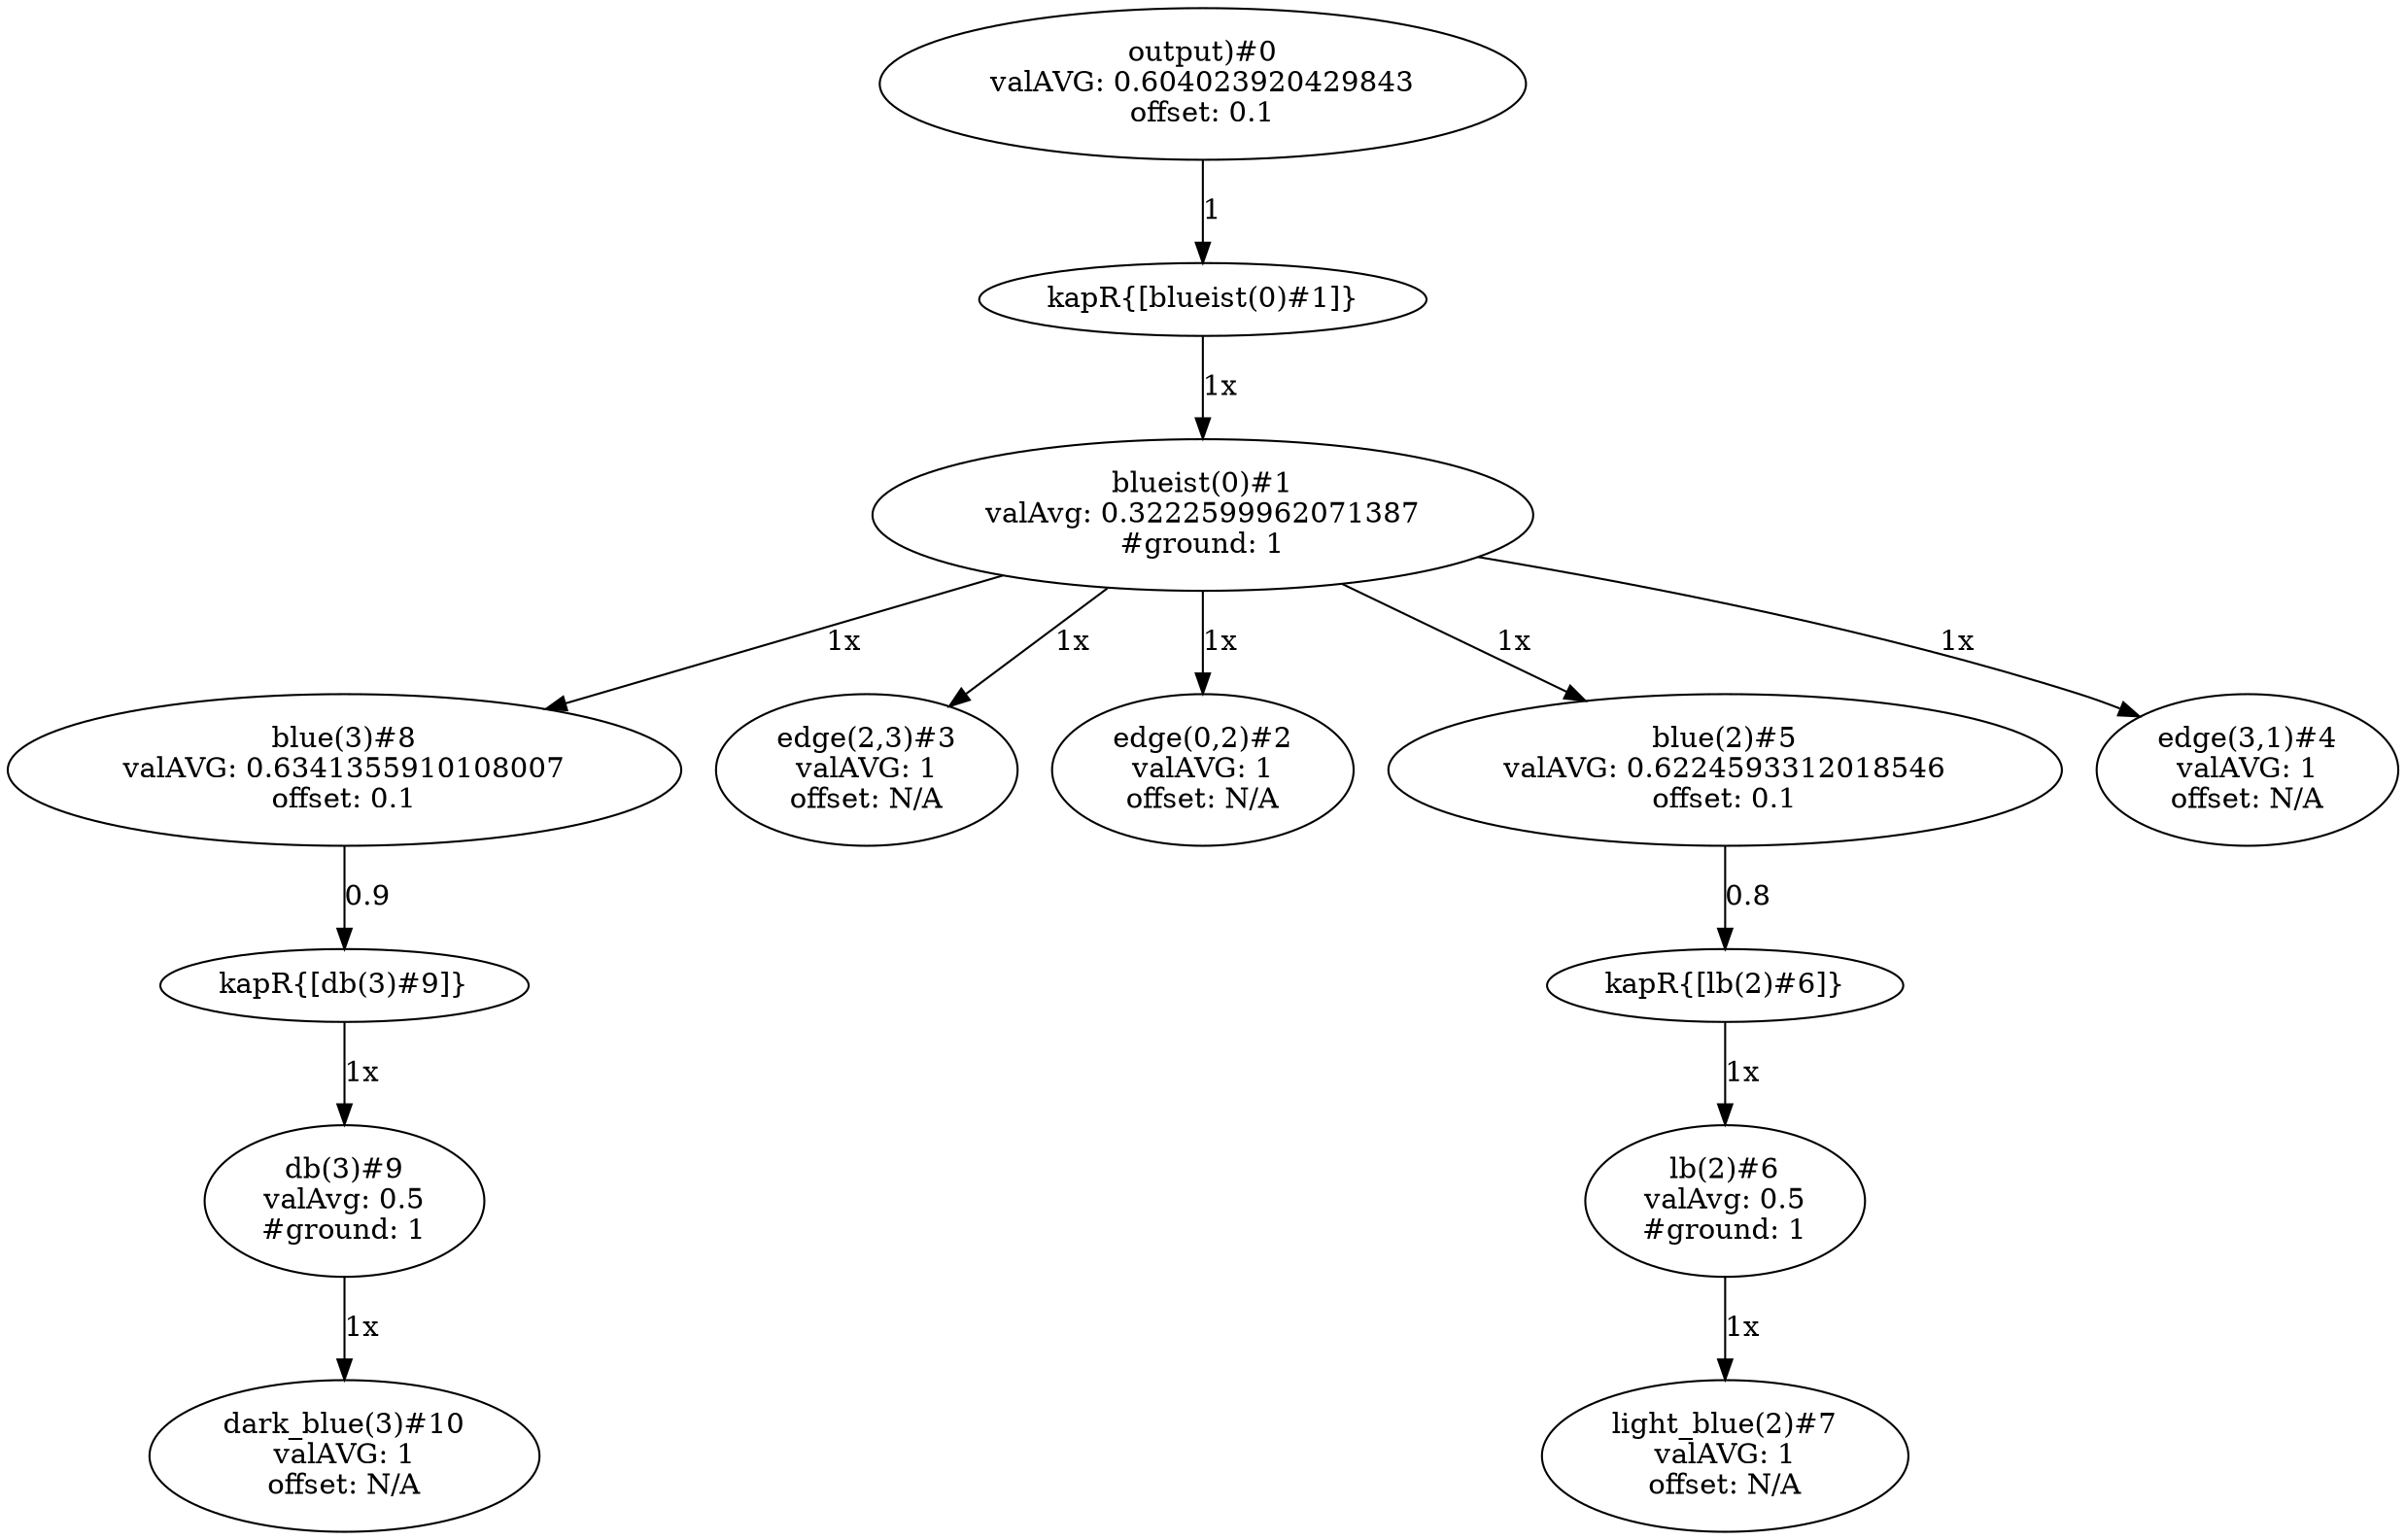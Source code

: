 digraph G {
"output)#0
valAVG: 0.604023920429843
offset: 0.1" -> "kapR{[blueist(0)#1]}" [ label = "1" ];
"kapR{[blueist(0)#1]}" -> "blueist(0)#1
valAvg: 0.3222599962071387
#ground: 1" [ label = "1x" ];
"blueist(0)#1
valAvg: 0.3222599962071387
#ground: 1" -> "blue(3)#8
valAVG: 0.6341355910108007
offset: 0.1" [ label = "1x" ];
"blue(3)#8
valAVG: 0.6341355910108007
offset: 0.1" -> "kapR{[db(3)#9]}" [ label = "0.9" ];
"kapR{[db(3)#9]}" -> "db(3)#9
valAvg: 0.5
#ground: 1" [ label = "1x" ];
"db(3)#9
valAvg: 0.5
#ground: 1" -> "dark_blue(3)#10
valAVG: 1
offset: N/A" [ label = "1x" ];
"blueist(0)#1
valAvg: 0.3222599962071387
#ground: 1" -> "edge(2,3)#3
valAVG: 1
offset: N/A" [ label = "1x" ];
"blueist(0)#1
valAvg: 0.3222599962071387
#ground: 1" -> "edge(0,2)#2
valAVG: 1
offset: N/A" [ label = "1x" ];
"blueist(0)#1
valAvg: 0.3222599962071387
#ground: 1" -> "blue(2)#5
valAVG: 0.6224593312018546
offset: 0.1" [ label = "1x" ];
"blue(2)#5
valAVG: 0.6224593312018546
offset: 0.1" -> "kapR{[lb(2)#6]}" [ label = "0.8" ];
"kapR{[lb(2)#6]}" -> "lb(2)#6
valAvg: 0.5
#ground: 1" [ label = "1x" ];
"lb(2)#6
valAvg: 0.5
#ground: 1" -> "light_blue(2)#7
valAVG: 1
offset: N/A" [ label = "1x" ];
"blueist(0)#1
valAvg: 0.3222599962071387
#ground: 1" -> "edge(3,1)#4
valAVG: 1
offset: N/A" [ label = "1x" ];
}
